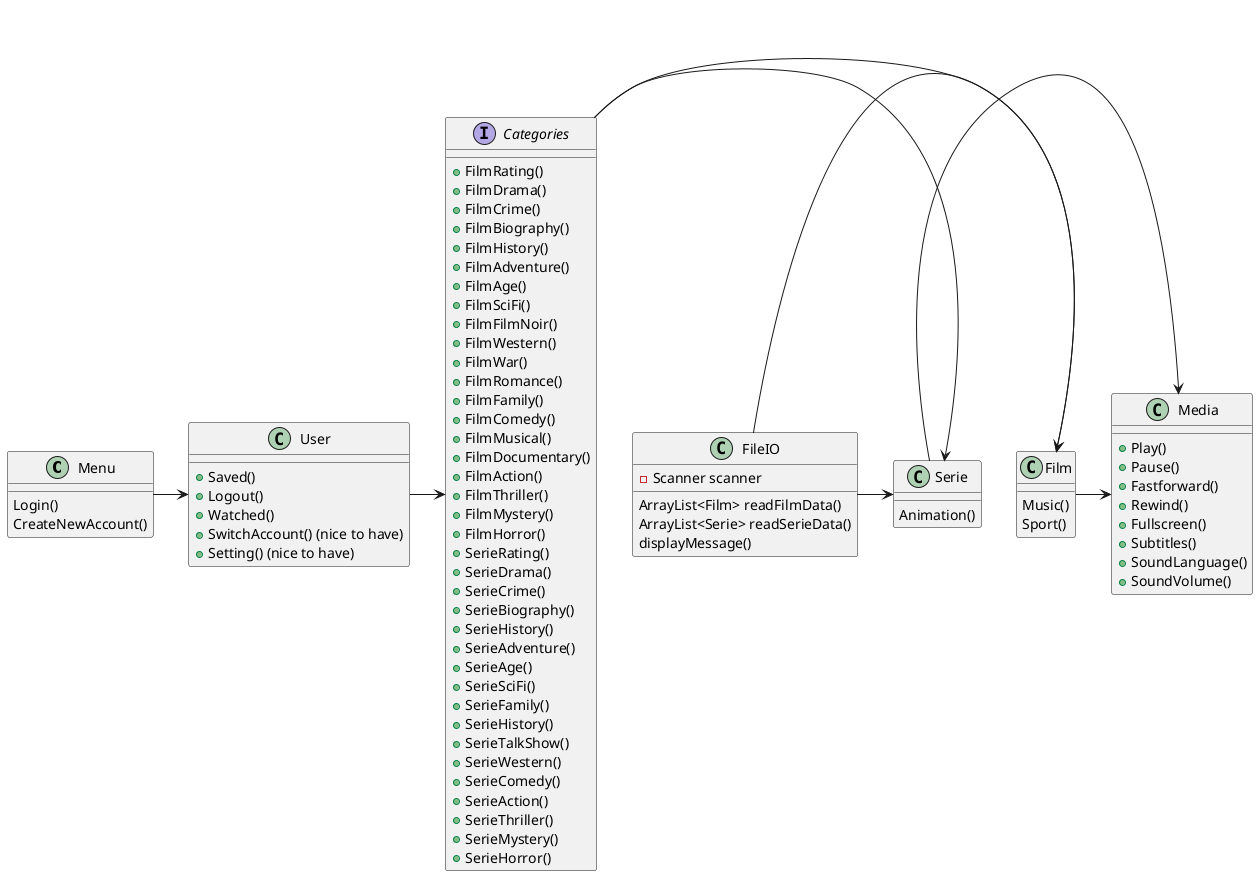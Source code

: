 @startuml
'https://plantuml.com/class-diagram

Class Menu
Menu : Login()
Menu : CreateNewAccount()

Class User
User : + Saved()
User : + Logout()
User : + Watched()
User : + SwitchAccount() (nice to have)
User : + Setting() (nice to have)

Class Media
Media : + Play()
Media : + Pause()
Media : + Fastforward()
Media : + Rewind()
Media : + Fullscreen()
Media : + Subtitles()
Media : + SoundLanguage()
Media : + SoundVolume()

Interface Categories
Categories : + FilmRating()
Categories : + FilmDrama()
Categories : + FilmCrime()
Categories : + FilmBiography()
Categories : + FilmHistory()
Categories : + FilmAdventure()
Categories : + FilmAge()
Categories : + FilmSciFi()
Categories : + FilmFilmNoir()
Categories : + FilmWestern()
Categories : + FilmWar()
Categories : + FilmRomance()
Categories : + FilmFamily()
Categories : + FilmComedy()
Categories : + FilmMusical()
Categories : + FilmDocumentary()
Categories : + FilmAction()
Categories : + FilmThriller()
Categories : + FilmMystery()
Categories : + FilmHorror()

Categories : + SerieRating()
Categories : + SerieDrama()
Categories : + SerieCrime()
Categories : + SerieBiography()
Categories : + SerieHistory()
Categories : + SerieAdventure()
Categories : + SerieAge()
Categories : + SerieSciFi()
Categories : + SerieFamily()
Categories : + SerieHistory()
Categories : + SerieTalkShow()
Categories : + SerieWestern()
Categories : + SerieComedy()
Categories : + SerieAction()
Categories : + SerieThriller()
Categories : + SerieMystery()
Categories : + SerieHorror()

Class Film
Film : Music()
Film : Sport()

Class Serie
Serie : Animation()

Class FileIO
FileIO : - Scanner scanner
FileIO : ArrayList<Film> readFilmData()
FileIO : ArrayList<Serie> readSerieData()
FileIO : displayMessage()



Menu -> User
Categories -> Film
Categories -> Serie
User -> Categories
FileIO -> Film
FileIO -> Serie
Film -> Media
Serie -> Media

@enduml